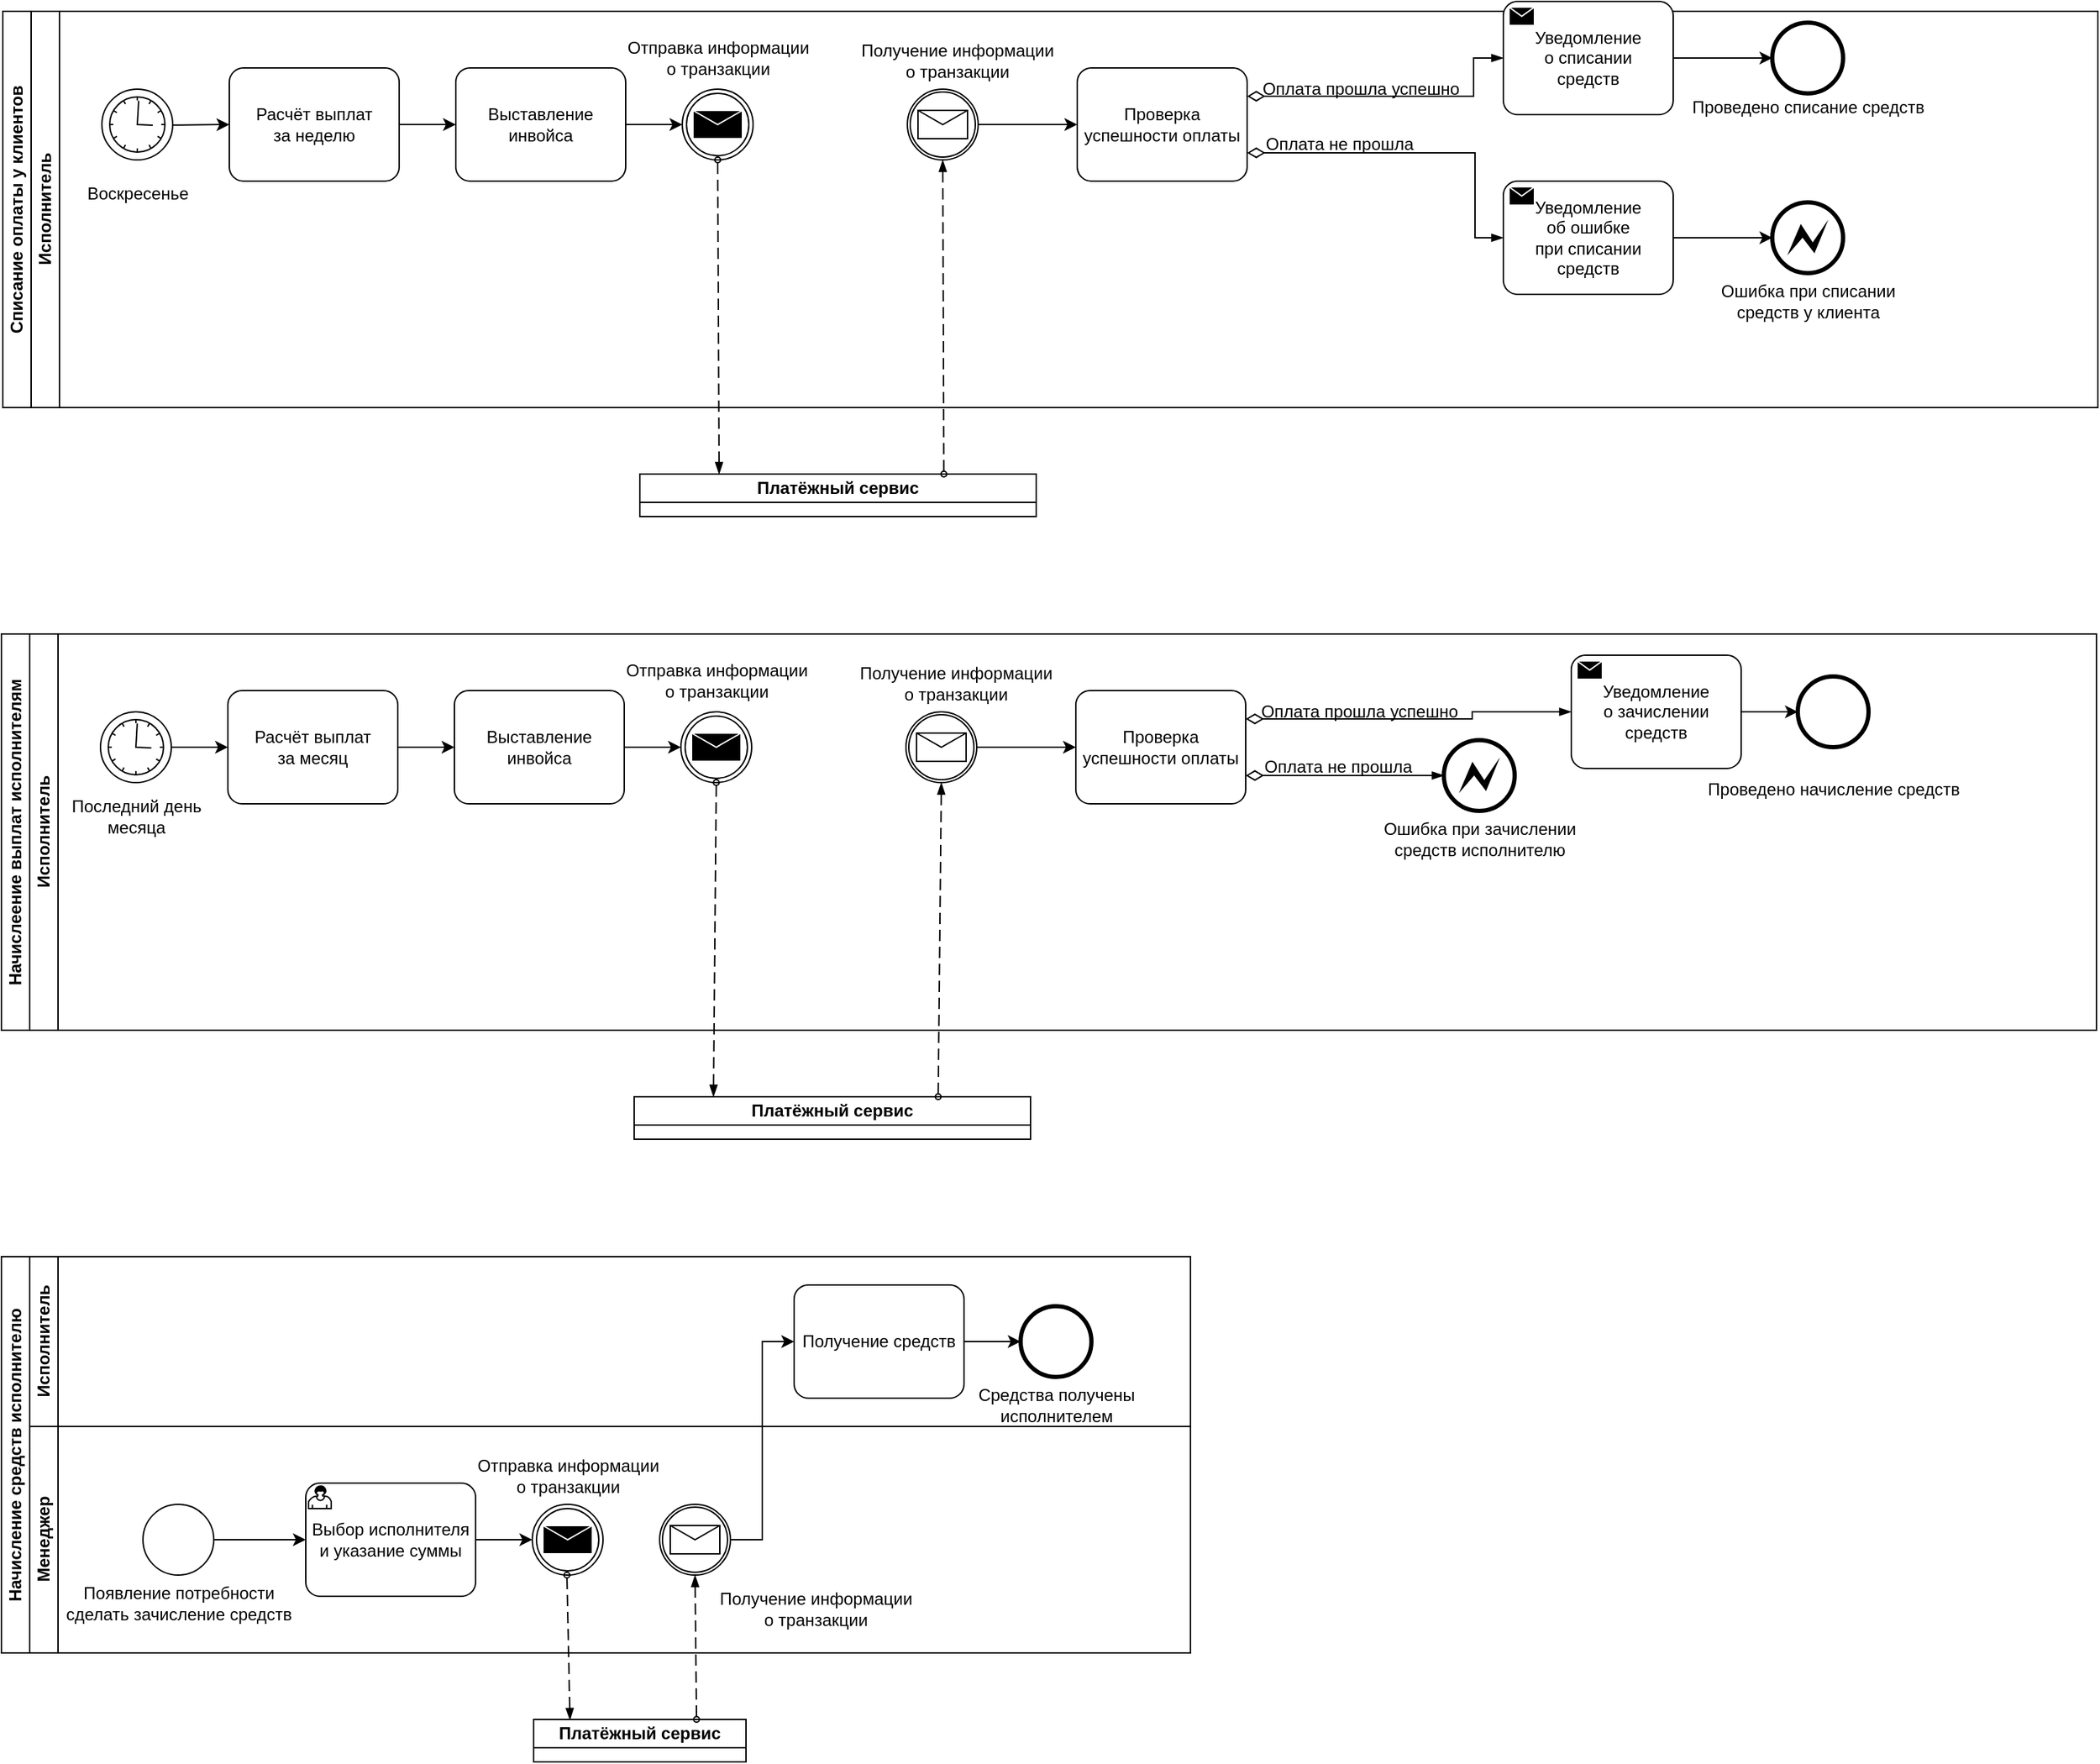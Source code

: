 <mxfile>
    <diagram id="VRIWvG7t2p2S4sPS8mSp" name="Page-1">
        <mxGraphModel dx="785" dy="-1956" grid="1" gridSize="10" guides="1" tooltips="1" connect="1" arrows="1" fold="1" page="1" pageScale="1" pageWidth="1169" pageHeight="827" math="0" shadow="0">
            <root>
                <mxCell id="0"/>
                <mxCell id="1" parent="0"/>
                <mxCell id="257" value="Начислеение выплат исполнителям" style="swimlane;html=1;childLayout=stackLayout;resizeParent=1;resizeParentMax=0;horizontal=0;startSize=20;horizontalStack=0;whiteSpace=wrap;strokeColor=default;" parent="1" vertex="1">
                    <mxGeometry x="80" y="3000" width="1480" height="280" as="geometry"/>
                </mxCell>
                <mxCell id="258" value="Исполнитель" style="swimlane;html=1;startSize=20;horizontal=0;strokeColor=default;" parent="257" vertex="1">
                    <mxGeometry x="20" width="1460" height="280" as="geometry"/>
                </mxCell>
                <mxCell id="259" value="" style="edgeStyle=none;html=1;" parent="258" source="260" target="263" edge="1">
                    <mxGeometry relative="1" as="geometry"/>
                </mxCell>
                <mxCell id="260" value="" style="points=[[0.145,0.145,0],[0.5,0,0],[0.855,0.145,0],[1,0.5,0],[0.855,0.855,0],[0.5,1,0],[0.145,0.855,0],[0,0.5,0]];shape=mxgraph.bpmn.event;html=1;verticalLabelPosition=bottom;labelBackgroundColor=#ffffff;verticalAlign=top;align=center;perimeter=ellipsePerimeter;outlineConnect=0;aspect=fixed;outline=standard;symbol=timer;" parent="258" vertex="1">
                    <mxGeometry x="50" y="55" width="50" height="50" as="geometry"/>
                </mxCell>
                <mxCell id="261" value="Последний день&lt;br&gt;месяца" style="text;html=1;align=center;verticalAlign=middle;resizable=0;points=[];autosize=1;strokeColor=none;fillColor=none;" parent="258" vertex="1">
                    <mxGeometry x="15" y="109" width="120" height="40" as="geometry"/>
                </mxCell>
                <mxCell id="262" value="" style="edgeStyle=none;html=1;" parent="258" target="264" edge="1">
                    <mxGeometry relative="1" as="geometry">
                        <mxPoint x="420" y="80" as="sourcePoint"/>
                    </mxGeometry>
                </mxCell>
                <mxCell id="275" value="" style="edgeStyle=none;html=1;" parent="258" source="263" target="274" edge="1">
                    <mxGeometry relative="1" as="geometry"/>
                </mxCell>
                <mxCell id="263" value="Расчёт выплат&lt;div&gt;за месяц&lt;/div&gt;" style="points=[[0.25,0,0],[0.5,0,0],[0.75,0,0],[1,0.25,0],[1,0.5,0],[1,0.75,0],[0.75,1,0],[0.5,1,0],[0.25,1,0],[0,0.75,0],[0,0.5,0],[0,0.25,0]];shape=mxgraph.bpmn.task;whiteSpace=wrap;rectStyle=rounded;size=10;html=1;taskMarker=abstract;" parent="258" vertex="1">
                    <mxGeometry x="140" y="40" width="120" height="80" as="geometry"/>
                </mxCell>
                <mxCell id="264" value="" style="points=[[0.145,0.145,0],[0.5,0,0],[0.855,0.145,0],[1,0.5,0],[0.855,0.855,0],[0.5,1,0],[0.145,0.855,0],[0,0.5,0]];shape=mxgraph.bpmn.event;html=1;verticalLabelPosition=bottom;labelBackgroundColor=#ffffff;verticalAlign=top;align=center;perimeter=ellipsePerimeter;outlineConnect=0;aspect=fixed;outline=throwing;symbol=message;" parent="258" vertex="1">
                    <mxGeometry x="460" y="55" width="50" height="50" as="geometry"/>
                </mxCell>
                <mxCell id="265" value="Отправка информации&lt;br&gt;о транзакции" style="text;html=1;align=center;verticalAlign=middle;resizable=0;points=[];autosize=1;strokeColor=none;fillColor=none;" parent="258" vertex="1">
                    <mxGeometry x="410" y="13" width="150" height="40" as="geometry"/>
                </mxCell>
                <mxCell id="268" value="" style="points=[[0.145,0.145,0],[0.5,0,0],[0.855,0.145,0],[1,0.5,0],[0.855,0.855,0],[0.5,1,0],[0.145,0.855,0],[0,0.5,0]];shape=mxgraph.bpmn.event;html=1;verticalLabelPosition=bottom;labelBackgroundColor=#ffffff;verticalAlign=top;align=center;perimeter=ellipsePerimeter;outlineConnect=0;aspect=fixed;outline=catching;symbol=message;strokeColor=default;" parent="258" vertex="1">
                    <mxGeometry x="619" y="55" width="50" height="50" as="geometry"/>
                </mxCell>
                <mxCell id="270" value="" style="points=[[0.145,0.145,0],[0.5,0,0],[0.855,0.145,0],[1,0.5,0],[0.855,0.855,0],[0.5,1,0],[0.145,0.855,0],[0,0.5,0]];shape=mxgraph.bpmn.event;html=1;verticalLabelPosition=bottom;labelBackgroundColor=#ffffff;verticalAlign=top;align=center;perimeter=ellipsePerimeter;outlineConnect=0;aspect=fixed;outline=end;symbol=terminate2;fillColor=none;" parent="258" vertex="1">
                    <mxGeometry x="1249" y="30" width="50" height="50" as="geometry"/>
                </mxCell>
                <mxCell id="274" value="Выставление инвойса" style="points=[[0.25,0,0],[0.5,0,0],[0.75,0,0],[1,0.25,0],[1,0.5,0],[1,0.75,0],[0.75,1,0],[0.5,1,0],[0.25,1,0],[0,0.75,0],[0,0.5,0],[0,0.25,0]];shape=mxgraph.bpmn.task;whiteSpace=wrap;rectStyle=rounded;size=10;html=1;taskMarker=abstract;" parent="258" vertex="1">
                    <mxGeometry x="300" y="40" width="120" height="80" as="geometry"/>
                </mxCell>
                <mxCell id="IVOCab5pVsxxlHQSK73W-304" value="Проверка успешности оплаты" style="points=[[0.25,0,0],[0.5,0,0],[0.75,0,0],[1,0.25,0],[1,0.5,0],[1,0.75,0],[0.75,1,0],[0.5,1,0],[0.25,1,0],[0,0.75,0],[0,0.5,0],[0,0.25,0]];shape=mxgraph.bpmn.task;whiteSpace=wrap;rectStyle=rounded;size=10;html=1;container=1;expand=0;collapsible=0;taskMarker=abstract;" parent="258" vertex="1">
                    <mxGeometry x="739" y="40" width="120" height="80" as="geometry"/>
                </mxCell>
                <mxCell id="269" value="Получение информации&lt;br&gt;о транзакции" style="text;html=1;align=center;verticalAlign=middle;resizable=0;points=[];autosize=1;strokeColor=none;fillColor=none;" parent="258" vertex="1">
                    <mxGeometry x="574" y="15" width="160" height="40" as="geometry"/>
                </mxCell>
                <mxCell id="IVOCab5pVsxxlHQSK73W-305" style="edgeStyle=orthogonalEdgeStyle;rounded=0;orthogonalLoop=1;jettySize=auto;html=1;entryX=0;entryY=0.5;entryDx=0;entryDy=0;entryPerimeter=0;" parent="258" source="268" target="IVOCab5pVsxxlHQSK73W-304" edge="1">
                    <mxGeometry relative="1" as="geometry"/>
                </mxCell>
                <mxCell id="IVOCab5pVsxxlHQSK73W-306" value="" style="edgeStyle=elbowEdgeStyle;fontSize=12;html=1;endArrow=blockThin;endFill=1;startArrow=diamondThin;startFill=0;endSize=6;startSize=10;rounded=0;exitX=1;exitY=0.25;exitDx=0;exitDy=0;exitPerimeter=0;entryX=0;entryY=0.5;entryDx=0;entryDy=0;entryPerimeter=0;" parent="258" source="IVOCab5pVsxxlHQSK73W-304" target="IVOCab5pVsxxlHQSK73W-312" edge="1">
                    <mxGeometry width="160" relative="1" as="geometry">
                        <mxPoint x="869" y="70" as="sourcePoint"/>
                        <mxPoint x="1129" y="60" as="targetPoint"/>
                        <Array as="points">
                            <mxPoint x="1019" y="60"/>
                        </Array>
                    </mxGeometry>
                </mxCell>
                <mxCell id="IVOCab5pVsxxlHQSK73W-307" value="" style="edgeStyle=elbowEdgeStyle;fontSize=12;html=1;endArrow=blockThin;endFill=1;startArrow=diamondThin;startFill=0;endSize=6;startSize=10;rounded=0;exitX=1;exitY=0.75;exitDx=0;exitDy=0;exitPerimeter=0;" parent="258" source="IVOCab5pVsxxlHQSK73W-304" edge="1">
                    <mxGeometry width="160" relative="1" as="geometry">
                        <mxPoint x="869" y="99.8" as="sourcePoint"/>
                        <mxPoint x="999" y="100" as="targetPoint"/>
                    </mxGeometry>
                </mxCell>
                <mxCell id="IVOCab5pVsxxlHQSK73W-309" value="Оплата не прошла" style="text;html=1;align=center;verticalAlign=middle;resizable=0;points=[];autosize=1;strokeColor=none;fillColor=none;" parent="258" vertex="1">
                    <mxGeometry x="859" y="79" width="130" height="30" as="geometry"/>
                </mxCell>
                <mxCell id="IVOCab5pVsxxlHQSK73W-310" value="" style="points=[[0.145,0.145,0],[0.5,0,0],[0.855,0.145,0],[1,0.5,0],[0.855,0.855,0],[0.5,1,0],[0.145,0.855,0],[0,0.5,0]];shape=mxgraph.bpmn.event;html=1;verticalLabelPosition=bottom;labelBackgroundColor=#ffffff;verticalAlign=top;align=center;perimeter=ellipsePerimeter;outlineConnect=0;aspect=fixed;outline=end;symbol=error;" parent="258" vertex="1">
                    <mxGeometry x="999" y="75" width="50" height="50" as="geometry"/>
                </mxCell>
                <mxCell id="IVOCab5pVsxxlHQSK73W-311" value="Ошибка при зачислении&lt;div&gt;средств исполнителю&lt;/div&gt;" style="text;html=1;align=center;verticalAlign=middle;resizable=0;points=[];autosize=1;strokeColor=none;fillColor=none;" parent="258" vertex="1">
                    <mxGeometry x="944" y="125" width="160" height="40" as="geometry"/>
                </mxCell>
                <mxCell id="IVOCab5pVsxxlHQSK73W-308" value="Оплата прошла успешно" style="text;html=1;align=center;verticalAlign=middle;resizable=0;points=[];autosize=1;strokeColor=none;fillColor=none;" parent="258" vertex="1">
                    <mxGeometry x="859" y="40" width="160" height="30" as="geometry"/>
                </mxCell>
                <mxCell id="IVOCab5pVsxxlHQSK73W-312" value="Уведомление&lt;div&gt;о зачислении средств&lt;/div&gt;" style="points=[[0.25,0,0],[0.5,0,0],[0.75,0,0],[1,0.25,0],[1,0.5,0],[1,0.75,0],[0.75,1,0],[0.5,1,0],[0.25,1,0],[0,0.75,0],[0,0.5,0],[0,0.25,0]];shape=mxgraph.bpmn.task;whiteSpace=wrap;rectStyle=rounded;size=10;html=1;container=1;expand=0;collapsible=0;taskMarker=send;" parent="258" vertex="1">
                    <mxGeometry x="1089" y="15" width="120" height="80" as="geometry"/>
                </mxCell>
                <mxCell id="IVOCab5pVsxxlHQSK73W-313" style="edgeStyle=orthogonalEdgeStyle;rounded=0;orthogonalLoop=1;jettySize=auto;html=1;entryX=0;entryY=0.5;entryDx=0;entryDy=0;entryPerimeter=0;" parent="258" source="IVOCab5pVsxxlHQSK73W-312" target="270" edge="1">
                    <mxGeometry relative="1" as="geometry"/>
                </mxCell>
                <mxCell id="271" value="Проведено начисление средств" style="text;html=1;align=center;verticalAlign=middle;resizable=0;points=[];autosize=1;strokeColor=none;fillColor=none;" parent="258" vertex="1">
                    <mxGeometry x="1174" y="95" width="200" height="30" as="geometry"/>
                </mxCell>
                <mxCell id="272" value="Платёжный сервис" style="swimlane;html=1;childLayout=stackLayout;resizeParent=1;resizeParentMax=0;startSize=20;whiteSpace=wrap;strokeColor=default;" parent="1" vertex="1" collapsed="1">
                    <mxGeometry x="527" y="3327" width="280" height="30" as="geometry">
                        <mxRectangle x="260" y="1120" width="40" height="480" as="alternateBounds"/>
                    </mxGeometry>
                </mxCell>
                <mxCell id="273" value="" style="dashed=1;dashPattern=8 4;endArrow=blockThin;endFill=1;startArrow=oval;startFill=0;endSize=6;startSize=4;html=1;rounded=0;jumpStyle=gap;exitX=0.767;exitY=0;exitDx=0;exitDy=0;entryX=0.5;entryY=1;entryDx=0;entryDy=0;entryPerimeter=0;exitPerimeter=0;" parent="1" source="272" target="268" edge="1">
                    <mxGeometry width="160" relative="1" as="geometry">
                        <mxPoint x="674" y="3235" as="sourcePoint"/>
                        <mxPoint x="672" y="3115" as="targetPoint"/>
                    </mxGeometry>
                </mxCell>
                <mxCell id="5nUSWNSxmODM9DKenBCi-326" value="Начисление средств исполнителю" style="swimlane;html=1;childLayout=stackLayout;resizeParent=1;resizeParentMax=0;horizontal=0;startSize=20;horizontalStack=0;whiteSpace=wrap;" parent="1" vertex="1">
                    <mxGeometry x="80" y="3440" width="840" height="280" as="geometry"/>
                </mxCell>
                <mxCell id="5nUSWNSxmODM9DKenBCi-327" value="Исполнитель" style="swimlane;html=1;startSize=20;horizontal=0;" parent="5nUSWNSxmODM9DKenBCi-326" vertex="1">
                    <mxGeometry x="20" width="820" height="120" as="geometry"/>
                </mxCell>
                <mxCell id="5nUSWNSxmODM9DKenBCi-352" value="" style="edgeStyle=orthogonalEdgeStyle;rounded=0;orthogonalLoop=1;jettySize=auto;html=1;" parent="5nUSWNSxmODM9DKenBCi-327" source="5nUSWNSxmODM9DKenBCi-348" target="5nUSWNSxmODM9DKenBCi-350" edge="1">
                    <mxGeometry relative="1" as="geometry"/>
                </mxCell>
                <mxCell id="5nUSWNSxmODM9DKenBCi-348" value="Получение средств" style="points=[[0.25,0,0],[0.5,0,0],[0.75,0,0],[1,0.25,0],[1,0.5,0],[1,0.75,0],[0.75,1,0],[0.5,1,0],[0.25,1,0],[0,0.75,0],[0,0.5,0],[0,0.25,0]];shape=mxgraph.bpmn.task;whiteSpace=wrap;rectStyle=rounded;size=10;html=1;container=1;expand=0;collapsible=0;taskMarker=abstract;" parent="5nUSWNSxmODM9DKenBCi-327" vertex="1">
                    <mxGeometry x="540" y="20" width="120" height="80" as="geometry"/>
                </mxCell>
                <mxCell id="5nUSWNSxmODM9DKenBCi-350" value="" style="points=[[0.145,0.145,0],[0.5,0,0],[0.855,0.145,0],[1,0.5,0],[0.855,0.855,0],[0.5,1,0],[0.145,0.855,0],[0,0.5,0]];shape=mxgraph.bpmn.event;html=1;verticalLabelPosition=bottom;labelBackgroundColor=#ffffff;verticalAlign=top;align=center;perimeter=ellipsePerimeter;outlineConnect=0;aspect=fixed;outline=end;symbol=terminate2;fillColor=none;" parent="5nUSWNSxmODM9DKenBCi-327" vertex="1">
                    <mxGeometry x="700" y="35" width="50" height="50" as="geometry"/>
                </mxCell>
                <mxCell id="5nUSWNSxmODM9DKenBCi-351" value="Средства получены&lt;div&gt;исполнителем&lt;/div&gt;" style="text;html=1;align=center;verticalAlign=middle;resizable=0;points=[];autosize=1;strokeColor=none;fillColor=none;" parent="5nUSWNSxmODM9DKenBCi-327" vertex="1">
                    <mxGeometry x="660" y="85" width="130" height="40" as="geometry"/>
                </mxCell>
                <mxCell id="5nUSWNSxmODM9DKenBCi-328" value="Менеджер" style="swimlane;html=1;startSize=20;horizontal=0;" parent="5nUSWNSxmODM9DKenBCi-326" vertex="1">
                    <mxGeometry x="20" y="120" width="820" height="160" as="geometry"/>
                </mxCell>
                <mxCell id="5nUSWNSxmODM9DKenBCi-330" value="" style="points=[[0.145,0.145,0],[0.5,0,0],[0.855,0.145,0],[1,0.5,0],[0.855,0.855,0],[0.5,1,0],[0.145,0.855,0],[0,0.5,0]];shape=mxgraph.bpmn.event;html=1;verticalLabelPosition=bottom;labelBackgroundColor=#ffffff;verticalAlign=top;align=center;perimeter=ellipsePerimeter;outlineConnect=0;aspect=fixed;outline=standard;symbol=general;fillColor=none;" parent="5nUSWNSxmODM9DKenBCi-328" vertex="1">
                    <mxGeometry x="80" y="55" width="50" height="50" as="geometry"/>
                </mxCell>
                <mxCell id="5nUSWNSxmODM9DKenBCi-333" value="Выбор исполнителя&lt;div&gt;и указание суммы&lt;/div&gt;" style="points=[[0.25,0,0],[0.5,0,0],[0.75,0,0],[1,0.25,0],[1,0.5,0],[1,0.75,0],[0.75,1,0],[0.5,1,0],[0.25,1,0],[0,0.75,0],[0,0.5,0],[0,0.25,0]];shape=mxgraph.bpmn.task;whiteSpace=wrap;rectStyle=rounded;size=10;html=1;container=1;expand=0;collapsible=0;taskMarker=user;" parent="5nUSWNSxmODM9DKenBCi-328" vertex="1">
                    <mxGeometry x="195" y="40" width="120" height="80" as="geometry"/>
                </mxCell>
                <mxCell id="5nUSWNSxmODM9DKenBCi-334" style="edgeStyle=orthogonalEdgeStyle;rounded=0;orthogonalLoop=1;jettySize=auto;html=1;entryX=0;entryY=0.5;entryDx=0;entryDy=0;entryPerimeter=0;" parent="5nUSWNSxmODM9DKenBCi-328" source="5nUSWNSxmODM9DKenBCi-330" target="5nUSWNSxmODM9DKenBCi-333" edge="1">
                    <mxGeometry relative="1" as="geometry"/>
                </mxCell>
                <mxCell id="5nUSWNSxmODM9DKenBCi-332" value="Появление потребности&lt;div&gt;сделать&amp;nbsp;&lt;span style=&quot;background-color: transparent; color: light-dark(rgb(0, 0, 0), rgb(255, 255, 255));&quot;&gt;зачисление средств&lt;/span&gt;&lt;/div&gt;" style="text;html=1;align=center;verticalAlign=middle;resizable=0;points=[];autosize=1;strokeColor=none;fillColor=none;" parent="5nUSWNSxmODM9DKenBCi-328" vertex="1">
                    <mxGeometry x="15" y="105" width="180" height="40" as="geometry"/>
                </mxCell>
                <mxCell id="5nUSWNSxmODM9DKenBCi-341" value="" style="edgeStyle=none;html=1;" parent="5nUSWNSxmODM9DKenBCi-328" target="5nUSWNSxmODM9DKenBCi-342" edge="1">
                    <mxGeometry relative="1" as="geometry">
                        <mxPoint x="315" y="80" as="sourcePoint"/>
                    </mxGeometry>
                </mxCell>
                <mxCell id="5nUSWNSxmODM9DKenBCi-342" value="" style="points=[[0.145,0.145,0],[0.5,0,0],[0.855,0.145,0],[1,0.5,0],[0.855,0.855,0],[0.5,1,0],[0.145,0.855,0],[0,0.5,0]];shape=mxgraph.bpmn.event;html=1;verticalLabelPosition=bottom;labelBackgroundColor=#ffffff;verticalAlign=top;align=center;perimeter=ellipsePerimeter;outlineConnect=0;aspect=fixed;outline=throwing;symbol=message;" parent="5nUSWNSxmODM9DKenBCi-328" vertex="1">
                    <mxGeometry x="355" y="55" width="50" height="50" as="geometry"/>
                </mxCell>
                <mxCell id="5nUSWNSxmODM9DKenBCi-343" value="" style="dashed=1;dashPattern=8 4;endArrow=blockThin;endFill=1;startArrow=oval;startFill=0;endSize=6;startSize=4;html=1;rounded=0;jumpStyle=gap;exitX=0.5;exitY=1;exitDx=0;exitDy=0;exitPerimeter=0;entryX=0.171;entryY=0.014;entryDx=0;entryDy=0;entryPerimeter=0;" parent="5nUSWNSxmODM9DKenBCi-328" target="5nUSWNSxmODM9DKenBCi-346" edge="1">
                    <mxGeometry width="160" relative="1" as="geometry">
                        <mxPoint x="379.5" y="105" as="sourcePoint"/>
                        <mxPoint x="380" y="219" as="targetPoint"/>
                    </mxGeometry>
                </mxCell>
                <mxCell id="5nUSWNSxmODM9DKenBCi-344" value="" style="points=[[0.145,0.145,0],[0.5,0,0],[0.855,0.145,0],[1,0.5,0],[0.855,0.855,0],[0.5,1,0],[0.145,0.855,0],[0,0.5,0]];shape=mxgraph.bpmn.event;html=1;verticalLabelPosition=bottom;labelBackgroundColor=#ffffff;verticalAlign=top;align=center;perimeter=ellipsePerimeter;outlineConnect=0;aspect=fixed;outline=catching;symbol=message;strokeColor=default;" parent="5nUSWNSxmODM9DKenBCi-328" vertex="1">
                    <mxGeometry x="445" y="55" width="50" height="50" as="geometry"/>
                </mxCell>
                <mxCell id="5nUSWNSxmODM9DKenBCi-345" value="Получение информации&lt;br&gt;о транзакции" style="text;html=1;align=center;verticalAlign=middle;resizable=0;points=[];autosize=1;strokeColor=none;fillColor=none;" parent="5nUSWNSxmODM9DKenBCi-328" vertex="1">
                    <mxGeometry x="475" y="109" width="160" height="40" as="geometry"/>
                </mxCell>
                <mxCell id="5nUSWNSxmODM9DKenBCi-353" value="Отправка информации&lt;br&gt;о транзакции" style="text;html=1;align=center;verticalAlign=middle;resizable=0;points=[];autosize=1;strokeColor=none;fillColor=none;" parent="5nUSWNSxmODM9DKenBCi-328" vertex="1">
                    <mxGeometry x="305" y="15" width="150" height="40" as="geometry"/>
                </mxCell>
                <mxCell id="5nUSWNSxmODM9DKenBCi-349" style="edgeStyle=orthogonalEdgeStyle;rounded=0;orthogonalLoop=1;jettySize=auto;html=1;entryX=0;entryY=0.5;entryDx=0;entryDy=0;entryPerimeter=0;" parent="5nUSWNSxmODM9DKenBCi-326" source="5nUSWNSxmODM9DKenBCi-344" target="5nUSWNSxmODM9DKenBCi-348" edge="1">
                    <mxGeometry relative="1" as="geometry"/>
                </mxCell>
                <mxCell id="5nUSWNSxmODM9DKenBCi-346" value="Платёжный сервис" style="swimlane;html=1;childLayout=stackLayout;resizeParent=1;resizeParentMax=0;startSize=20;whiteSpace=wrap;strokeColor=default;" parent="1" vertex="1" collapsed="1">
                    <mxGeometry x="456" y="3767" width="150" height="30" as="geometry">
                        <mxRectangle x="260" y="1120" width="40" height="480" as="alternateBounds"/>
                    </mxGeometry>
                </mxCell>
                <mxCell id="5nUSWNSxmODM9DKenBCi-347" value="" style="dashed=1;dashPattern=8 4;endArrow=blockThin;endFill=1;startArrow=oval;startFill=0;endSize=6;startSize=4;html=1;rounded=0;jumpStyle=gap;exitX=0.767;exitY=0;exitDx=0;exitDy=0;entryX=0.5;entryY=1;entryDx=0;entryDy=0;entryPerimeter=0;exitPerimeter=0;" parent="1" source="5nUSWNSxmODM9DKenBCi-346" target="5nUSWNSxmODM9DKenBCi-344" edge="1">
                    <mxGeometry width="160" relative="1" as="geometry">
                        <mxPoint x="571" y="3796" as="sourcePoint"/>
                        <mxPoint x="569" y="3676" as="targetPoint"/>
                    </mxGeometry>
                </mxCell>
                <mxCell id="266" value="" style="dashed=1;dashPattern=8 4;endArrow=blockThin;endFill=1;startArrow=oval;startFill=0;endSize=6;startSize=4;html=1;rounded=0;jumpStyle=gap;exitX=0.5;exitY=1;exitDx=0;exitDy=0;exitPerimeter=0;entryX=0.2;entryY=0;entryDx=0;entryDy=0;entryPerimeter=0;" parent="1" source="264" target="272" edge="1">
                    <mxGeometry width="160" relative="1" as="geometry">
                        <mxPoint x="589" y="3137" as="sourcePoint"/>
                        <mxPoint x="585" y="3277" as="targetPoint"/>
                    </mxGeometry>
                </mxCell>
                <mxCell id="IVOCab5pVsxxlHQSK73W-314" value="Списание оплаты у клиентов" style="swimlane;html=1;childLayout=stackLayout;resizeParent=1;resizeParentMax=0;horizontal=0;startSize=20;horizontalStack=0;whiteSpace=wrap;strokeColor=default;" parent="1" vertex="1">
                    <mxGeometry x="81" y="2560" width="1480" height="280" as="geometry"/>
                </mxCell>
                <mxCell id="IVOCab5pVsxxlHQSK73W-315" value="Исполнитель" style="swimlane;html=1;startSize=20;horizontal=0;strokeColor=default;" parent="IVOCab5pVsxxlHQSK73W-314" vertex="1">
                    <mxGeometry x="20" width="1460" height="280" as="geometry"/>
                </mxCell>
                <mxCell id="IVOCab5pVsxxlHQSK73W-316" value="" style="edgeStyle=none;html=1;" parent="IVOCab5pVsxxlHQSK73W-315" source="IVOCab5pVsxxlHQSK73W-317" target="IVOCab5pVsxxlHQSK73W-321" edge="1">
                    <mxGeometry relative="1" as="geometry"/>
                </mxCell>
                <mxCell id="IVOCab5pVsxxlHQSK73W-317" value="" style="points=[[0.145,0.145,0],[0.5,0,0],[0.855,0.145,0],[1,0.5,0],[0.855,0.855,0],[0.5,1,0],[0.145,0.855,0],[0,0.5,0]];shape=mxgraph.bpmn.event;html=1;verticalLabelPosition=bottom;labelBackgroundColor=#ffffff;verticalAlign=top;align=center;perimeter=ellipsePerimeter;outlineConnect=0;aspect=fixed;outline=standard;symbol=timer;" parent="IVOCab5pVsxxlHQSK73W-315" vertex="1">
                    <mxGeometry x="50" y="55" width="50" height="50" as="geometry"/>
                </mxCell>
                <mxCell id="IVOCab5pVsxxlHQSK73W-318" value="Воскресенье" style="text;html=1;align=center;verticalAlign=middle;resizable=0;points=[];autosize=1;strokeColor=none;fillColor=none;" parent="IVOCab5pVsxxlHQSK73W-315" vertex="1">
                    <mxGeometry x="25" y="114" width="100" height="30" as="geometry"/>
                </mxCell>
                <mxCell id="IVOCab5pVsxxlHQSK73W-319" value="" style="edgeStyle=none;html=1;" parent="IVOCab5pVsxxlHQSK73W-315" target="IVOCab5pVsxxlHQSK73W-322" edge="1">
                    <mxGeometry relative="1" as="geometry">
                        <mxPoint x="420" y="80" as="sourcePoint"/>
                    </mxGeometry>
                </mxCell>
                <mxCell id="IVOCab5pVsxxlHQSK73W-320" value="" style="edgeStyle=none;html=1;" parent="IVOCab5pVsxxlHQSK73W-315" source="IVOCab5pVsxxlHQSK73W-321" target="IVOCab5pVsxxlHQSK73W-326" edge="1">
                    <mxGeometry relative="1" as="geometry"/>
                </mxCell>
                <mxCell id="IVOCab5pVsxxlHQSK73W-321" value="Расчёт выплат&lt;div&gt;за неделю&lt;/div&gt;" style="points=[[0.25,0,0],[0.5,0,0],[0.75,0,0],[1,0.25,0],[1,0.5,0],[1,0.75,0],[0.75,1,0],[0.5,1,0],[0.25,1,0],[0,0.75,0],[0,0.5,0],[0,0.25,0]];shape=mxgraph.bpmn.task;whiteSpace=wrap;rectStyle=rounded;size=10;html=1;taskMarker=abstract;" parent="IVOCab5pVsxxlHQSK73W-315" vertex="1">
                    <mxGeometry x="140" y="40" width="120" height="80" as="geometry"/>
                </mxCell>
                <mxCell id="IVOCab5pVsxxlHQSK73W-322" value="" style="points=[[0.145,0.145,0],[0.5,0,0],[0.855,0.145,0],[1,0.5,0],[0.855,0.855,0],[0.5,1,0],[0.145,0.855,0],[0,0.5,0]];shape=mxgraph.bpmn.event;html=1;verticalLabelPosition=bottom;labelBackgroundColor=#ffffff;verticalAlign=top;align=center;perimeter=ellipsePerimeter;outlineConnect=0;aspect=fixed;outline=throwing;symbol=message;" parent="IVOCab5pVsxxlHQSK73W-315" vertex="1">
                    <mxGeometry x="460" y="55" width="50" height="50" as="geometry"/>
                </mxCell>
                <mxCell id="IVOCab5pVsxxlHQSK73W-323" value="Отправка информации&lt;br&gt;о транзакции" style="text;html=1;align=center;verticalAlign=middle;resizable=0;points=[];autosize=1;strokeColor=none;fillColor=none;" parent="IVOCab5pVsxxlHQSK73W-315" vertex="1">
                    <mxGeometry x="410" y="13" width="150" height="40" as="geometry"/>
                </mxCell>
                <mxCell id="IVOCab5pVsxxlHQSK73W-324" value="" style="points=[[0.145,0.145,0],[0.5,0,0],[0.855,0.145,0],[1,0.5,0],[0.855,0.855,0],[0.5,1,0],[0.145,0.855,0],[0,0.5,0]];shape=mxgraph.bpmn.event;html=1;verticalLabelPosition=bottom;labelBackgroundColor=#ffffff;verticalAlign=top;align=center;perimeter=ellipsePerimeter;outlineConnect=0;aspect=fixed;outline=catching;symbol=message;strokeColor=default;" parent="IVOCab5pVsxxlHQSK73W-315" vertex="1">
                    <mxGeometry x="619" y="55" width="50" height="50" as="geometry"/>
                </mxCell>
                <mxCell id="IVOCab5pVsxxlHQSK73W-325" value="" style="points=[[0.145,0.145,0],[0.5,0,0],[0.855,0.145,0],[1,0.5,0],[0.855,0.855,0],[0.5,1,0],[0.145,0.855,0],[0,0.5,0]];shape=mxgraph.bpmn.event;html=1;verticalLabelPosition=bottom;labelBackgroundColor=#ffffff;verticalAlign=top;align=center;perimeter=ellipsePerimeter;outlineConnect=0;aspect=fixed;outline=end;symbol=terminate2;fillColor=none;" parent="IVOCab5pVsxxlHQSK73W-315" vertex="1">
                    <mxGeometry x="1230" y="8" width="50" height="50" as="geometry"/>
                </mxCell>
                <mxCell id="IVOCab5pVsxxlHQSK73W-326" value="Выставление инвойса" style="points=[[0.25,0,0],[0.5,0,0],[0.75,0,0],[1,0.25,0],[1,0.5,0],[1,0.75,0],[0.75,1,0],[0.5,1,0],[0.25,1,0],[0,0.75,0],[0,0.5,0],[0,0.25,0]];shape=mxgraph.bpmn.task;whiteSpace=wrap;rectStyle=rounded;size=10;html=1;taskMarker=abstract;" parent="IVOCab5pVsxxlHQSK73W-315" vertex="1">
                    <mxGeometry x="300" y="40" width="120" height="80" as="geometry"/>
                </mxCell>
                <mxCell id="IVOCab5pVsxxlHQSK73W-327" value="Проверка успешности оплаты" style="points=[[0.25,0,0],[0.5,0,0],[0.75,0,0],[1,0.25,0],[1,0.5,0],[1,0.75,0],[0.75,1,0],[0.5,1,0],[0.25,1,0],[0,0.75,0],[0,0.5,0],[0,0.25,0]];shape=mxgraph.bpmn.task;whiteSpace=wrap;rectStyle=rounded;size=10;html=1;container=1;expand=0;collapsible=0;taskMarker=abstract;" parent="IVOCab5pVsxxlHQSK73W-315" vertex="1">
                    <mxGeometry x="739" y="40" width="120" height="80" as="geometry"/>
                </mxCell>
                <mxCell id="IVOCab5pVsxxlHQSK73W-328" value="Получение информации&lt;br&gt;о транзакции" style="text;html=1;align=center;verticalAlign=middle;resizable=0;points=[];autosize=1;strokeColor=none;fillColor=none;" parent="IVOCab5pVsxxlHQSK73W-315" vertex="1">
                    <mxGeometry x="574" y="15" width="160" height="40" as="geometry"/>
                </mxCell>
                <mxCell id="IVOCab5pVsxxlHQSK73W-329" style="edgeStyle=orthogonalEdgeStyle;rounded=0;orthogonalLoop=1;jettySize=auto;html=1;entryX=0;entryY=0.5;entryDx=0;entryDy=0;entryPerimeter=0;" parent="IVOCab5pVsxxlHQSK73W-315" source="IVOCab5pVsxxlHQSK73W-324" target="IVOCab5pVsxxlHQSK73W-327" edge="1">
                    <mxGeometry relative="1" as="geometry"/>
                </mxCell>
                <mxCell id="IVOCab5pVsxxlHQSK73W-330" value="" style="edgeStyle=elbowEdgeStyle;fontSize=12;html=1;endArrow=blockThin;endFill=1;startArrow=diamondThin;startFill=0;endSize=6;startSize=10;rounded=0;exitX=1;exitY=0.25;exitDx=0;exitDy=0;exitPerimeter=0;entryX=0;entryY=0.5;entryDx=0;entryDy=0;entryPerimeter=0;" parent="IVOCab5pVsxxlHQSK73W-315" source="IVOCab5pVsxxlHQSK73W-327" target="IVOCab5pVsxxlHQSK73W-336" edge="1">
                    <mxGeometry width="160" relative="1" as="geometry">
                        <mxPoint x="869" y="70" as="sourcePoint"/>
                        <mxPoint x="1129" y="60" as="targetPoint"/>
                        <Array as="points">
                            <mxPoint x="1019" y="60"/>
                        </Array>
                    </mxGeometry>
                </mxCell>
                <mxCell id="IVOCab5pVsxxlHQSK73W-331" value="" style="edgeStyle=elbowEdgeStyle;fontSize=12;html=1;endArrow=blockThin;endFill=1;startArrow=diamondThin;startFill=0;endSize=6;startSize=10;rounded=0;exitX=1;exitY=0.75;exitDx=0;exitDy=0;exitPerimeter=0;entryX=0;entryY=0.5;entryDx=0;entryDy=0;entryPerimeter=0;" parent="IVOCab5pVsxxlHQSK73W-315" source="IVOCab5pVsxxlHQSK73W-327" target="IVOCab5pVsxxlHQSK73W-342" edge="1">
                    <mxGeometry width="160" relative="1" as="geometry">
                        <mxPoint x="869" y="99.8" as="sourcePoint"/>
                        <mxPoint x="999" y="100" as="targetPoint"/>
                        <Array as="points">
                            <mxPoint x="1020" y="110"/>
                        </Array>
                    </mxGeometry>
                </mxCell>
                <mxCell id="IVOCab5pVsxxlHQSK73W-332" value="Оплата не прошла" style="text;html=1;align=center;verticalAlign=middle;resizable=0;points=[];autosize=1;strokeColor=none;fillColor=none;" parent="IVOCab5pVsxxlHQSK73W-315" vertex="1">
                    <mxGeometry x="859" y="79" width="130" height="30" as="geometry"/>
                </mxCell>
                <mxCell id="IVOCab5pVsxxlHQSK73W-335" value="Оплата прошла успешно" style="text;html=1;align=center;verticalAlign=middle;resizable=0;points=[];autosize=1;strokeColor=none;fillColor=none;" parent="IVOCab5pVsxxlHQSK73W-315" vertex="1">
                    <mxGeometry x="859" y="40" width="160" height="30" as="geometry"/>
                </mxCell>
                <mxCell id="IVOCab5pVsxxlHQSK73W-336" value="Уведомление&lt;div&gt;о списании&lt;/div&gt;&lt;div&gt;средств&lt;/div&gt;" style="points=[[0.25,0,0],[0.5,0,0],[0.75,0,0],[1,0.25,0],[1,0.5,0],[1,0.75,0],[0.75,1,0],[0.5,1,0],[0.25,1,0],[0,0.75,0],[0,0.5,0],[0,0.25,0]];shape=mxgraph.bpmn.task;whiteSpace=wrap;rectStyle=rounded;size=10;html=1;container=1;expand=0;collapsible=0;taskMarker=send;" parent="IVOCab5pVsxxlHQSK73W-315" vertex="1">
                    <mxGeometry x="1040" y="-7" width="120" height="80" as="geometry"/>
                </mxCell>
                <mxCell id="IVOCab5pVsxxlHQSK73W-337" style="edgeStyle=orthogonalEdgeStyle;rounded=0;orthogonalLoop=1;jettySize=auto;html=1;entryX=0;entryY=0.5;entryDx=0;entryDy=0;entryPerimeter=0;" parent="IVOCab5pVsxxlHQSK73W-315" source="IVOCab5pVsxxlHQSK73W-336" target="IVOCab5pVsxxlHQSK73W-325" edge="1">
                    <mxGeometry relative="1" as="geometry"/>
                </mxCell>
                <mxCell id="IVOCab5pVsxxlHQSK73W-338" value="Проведено списание средств" style="text;html=1;align=center;verticalAlign=middle;resizable=0;points=[];autosize=1;strokeColor=none;fillColor=none;" parent="IVOCab5pVsxxlHQSK73W-315" vertex="1">
                    <mxGeometry x="1160" y="53" width="190" height="30" as="geometry"/>
                </mxCell>
                <mxCell id="IVOCab5pVsxxlHQSK73W-344" style="edgeStyle=orthogonalEdgeStyle;rounded=0;orthogonalLoop=1;jettySize=auto;html=1;" parent="IVOCab5pVsxxlHQSK73W-315" source="IVOCab5pVsxxlHQSK73W-342" target="IVOCab5pVsxxlHQSK73W-333" edge="1">
                    <mxGeometry relative="1" as="geometry"/>
                </mxCell>
                <mxCell id="IVOCab5pVsxxlHQSK73W-342" value="Уведомление&lt;div&gt;об ошибке&lt;/div&gt;&lt;div&gt;при списании средств&lt;/div&gt;" style="points=[[0.25,0,0],[0.5,0,0],[0.75,0,0],[1,0.25,0],[1,0.5,0],[1,0.75,0],[0.75,1,0],[0.5,1,0],[0.25,1,0],[0,0.75,0],[0,0.5,0],[0,0.25,0]];shape=mxgraph.bpmn.task;whiteSpace=wrap;rectStyle=rounded;size=10;html=1;container=1;expand=0;collapsible=0;taskMarker=send;" parent="IVOCab5pVsxxlHQSK73W-315" vertex="1">
                    <mxGeometry x="1040" y="120" width="120" height="80" as="geometry"/>
                </mxCell>
                <mxCell id="IVOCab5pVsxxlHQSK73W-333" value="" style="points=[[0.145,0.145,0],[0.5,0,0],[0.855,0.145,0],[1,0.5,0],[0.855,0.855,0],[0.5,1,0],[0.145,0.855,0],[0,0.5,0]];shape=mxgraph.bpmn.event;html=1;verticalLabelPosition=bottom;labelBackgroundColor=#ffffff;verticalAlign=top;align=center;perimeter=ellipsePerimeter;outlineConnect=0;aspect=fixed;outline=end;symbol=error;" parent="IVOCab5pVsxxlHQSK73W-315" vertex="1">
                    <mxGeometry x="1230" y="135" width="50" height="50" as="geometry"/>
                </mxCell>
                <mxCell id="IVOCab5pVsxxlHQSK73W-334" value="Ошибка при списании&lt;div&gt;средств у клиента&lt;/div&gt;" style="text;html=1;align=center;verticalAlign=middle;resizable=0;points=[];autosize=1;strokeColor=none;fillColor=none;" parent="IVOCab5pVsxxlHQSK73W-315" vertex="1">
                    <mxGeometry x="1180" y="185" width="150" height="40" as="geometry"/>
                </mxCell>
                <mxCell id="IVOCab5pVsxxlHQSK73W-339" value="Платёжный сервис" style="swimlane;html=1;childLayout=stackLayout;resizeParent=1;resizeParentMax=0;startSize=20;whiteSpace=wrap;strokeColor=default;" parent="1" vertex="1" collapsed="1">
                    <mxGeometry x="531" y="2887" width="280" height="30" as="geometry">
                        <mxRectangle x="260" y="1120" width="40" height="480" as="alternateBounds"/>
                    </mxGeometry>
                </mxCell>
                <mxCell id="IVOCab5pVsxxlHQSK73W-340" value="" style="dashed=1;dashPattern=8 4;endArrow=blockThin;endFill=1;startArrow=oval;startFill=0;endSize=6;startSize=4;html=1;rounded=0;jumpStyle=gap;exitX=0.767;exitY=0;exitDx=0;exitDy=0;entryX=0.5;entryY=1;entryDx=0;entryDy=0;entryPerimeter=0;exitPerimeter=0;" parent="1" source="IVOCab5pVsxxlHQSK73W-339" target="IVOCab5pVsxxlHQSK73W-324" edge="1">
                    <mxGeometry width="160" relative="1" as="geometry">
                        <mxPoint x="688" y="2835" as="sourcePoint"/>
                        <mxPoint x="686" y="2715" as="targetPoint"/>
                    </mxGeometry>
                </mxCell>
                <mxCell id="IVOCab5pVsxxlHQSK73W-341" value="" style="dashed=1;dashPattern=8 4;endArrow=blockThin;endFill=1;startArrow=oval;startFill=0;endSize=6;startSize=4;html=1;rounded=0;jumpStyle=gap;exitX=0.5;exitY=1;exitDx=0;exitDy=0;exitPerimeter=0;entryX=0.2;entryY=0;entryDx=0;entryDy=0;entryPerimeter=0;" parent="1" source="IVOCab5pVsxxlHQSK73W-322" target="IVOCab5pVsxxlHQSK73W-339" edge="1">
                    <mxGeometry width="160" relative="1" as="geometry">
                        <mxPoint x="603" y="2737" as="sourcePoint"/>
                        <mxPoint x="599" y="2877" as="targetPoint"/>
                    </mxGeometry>
                </mxCell>
            </root>
        </mxGraphModel>
    </diagram>
</mxfile>